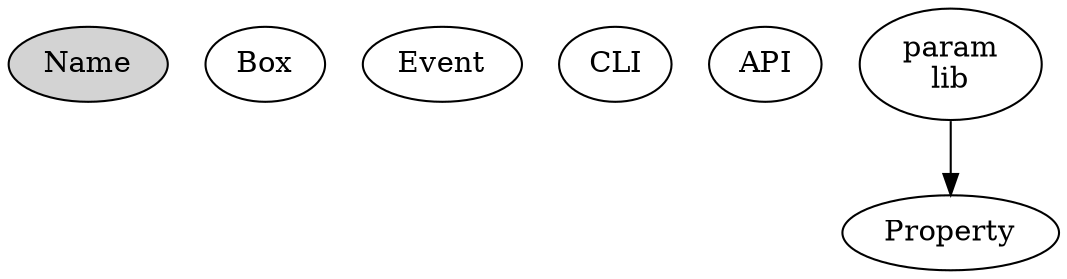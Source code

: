 digraph g {

/*

list of things we want to cull :[#003]

  + there are at leaast 3 ways to do API
  + there are at least 3 box libs
  + there are numerous CLI libs
  + there are numerous event base classes
  + there are two name libs
  + there are numerous param base classes
  + there are quite numerous param libs

*/

  Name [style=filled]
  Box
  Event
  CLI
  API
  Property
  Param [ label="param\nlib" ]
  Param -> Property

  /* that one color of blue: fillcolor="#b5d5fb" */

}
